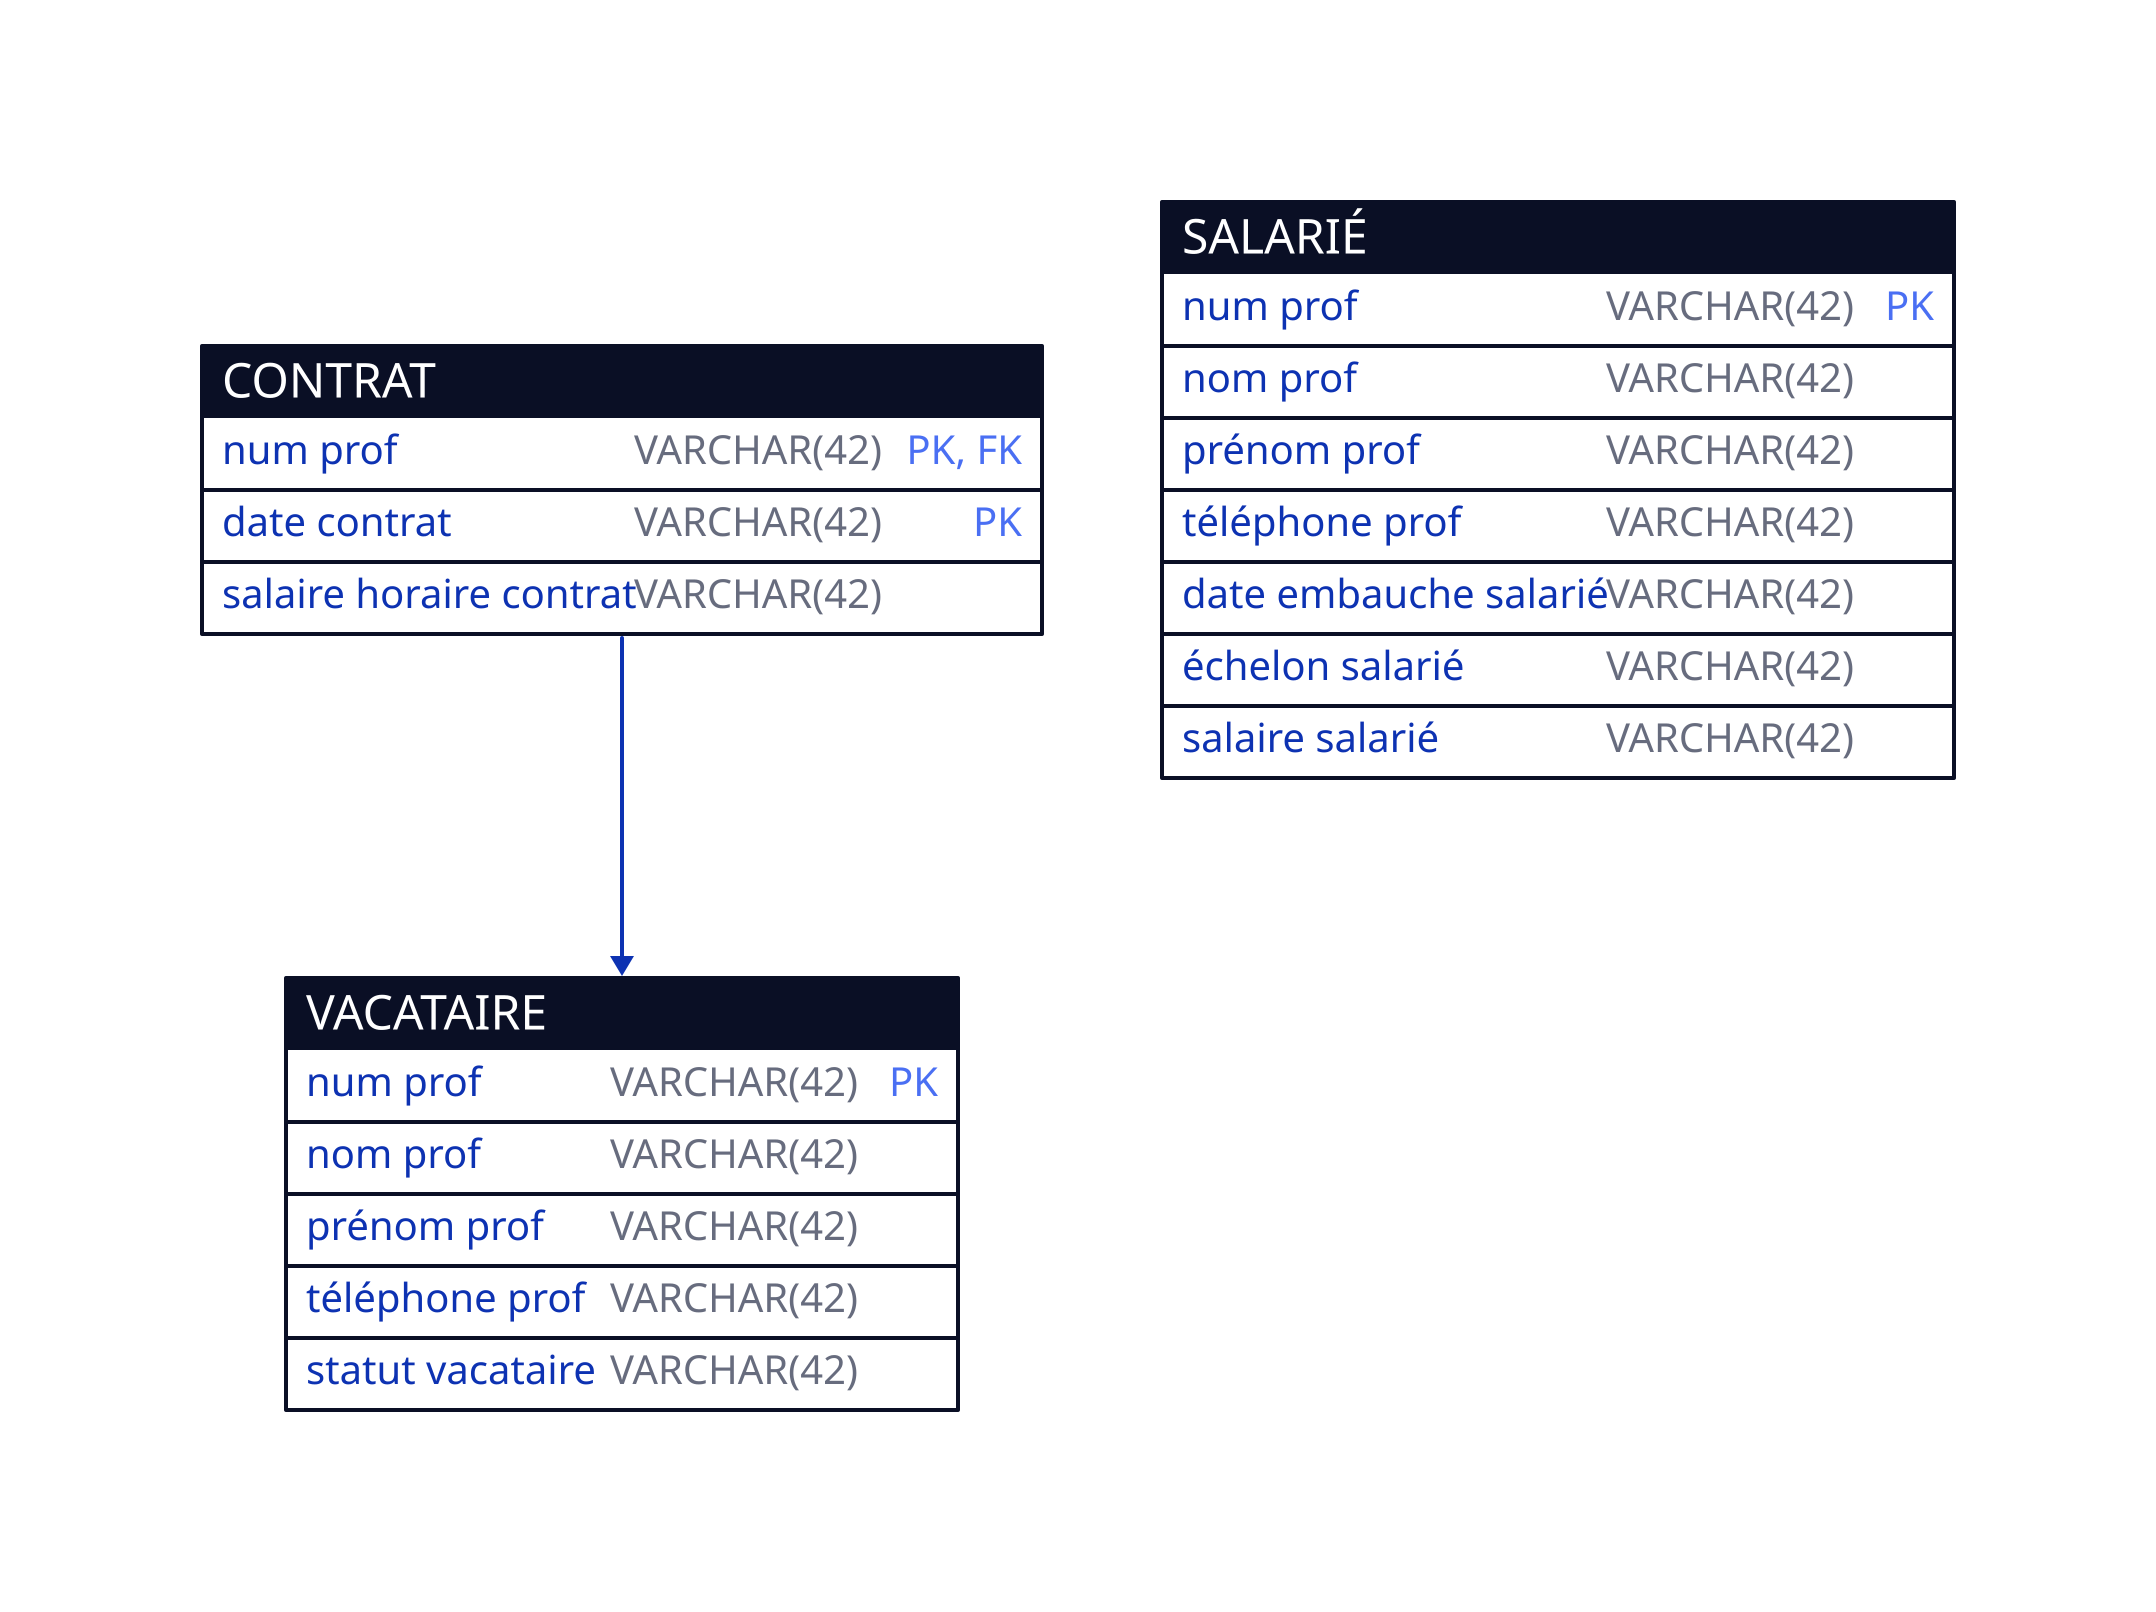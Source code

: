"CONTRAT": { shape: sql_table
  "num prof":                VARCHAR(42) {constraint: [PK; FK]}
  "date contrat":            VARCHAR(42) {constraint: PK}
  "salaire horaire contrat": VARCHAR(42) 
}

"SALARIÉ": { shape: sql_table
  "num prof":              VARCHAR(42) {constraint: PK}
  "nom prof":              VARCHAR(42) 
  "prénom prof":           VARCHAR(42) 
  "téléphone prof":        VARCHAR(42) 
  "date embauche salarié": VARCHAR(42) 
  "échelon salarié":       VARCHAR(42) 
  "salaire salarié":       VARCHAR(42) 
}

"VACATAIRE": { shape: sql_table
  "num prof":         VARCHAR(42) {constraint: PK}
  "nom prof":         VARCHAR(42) 
  "prénom prof":      VARCHAR(42) 
  "téléphone prof":   VARCHAR(42) 
  "statut vacataire": VARCHAR(42) 
}

"CONTRAT"."num prof" -> "VACATAIRE"."num prof"
